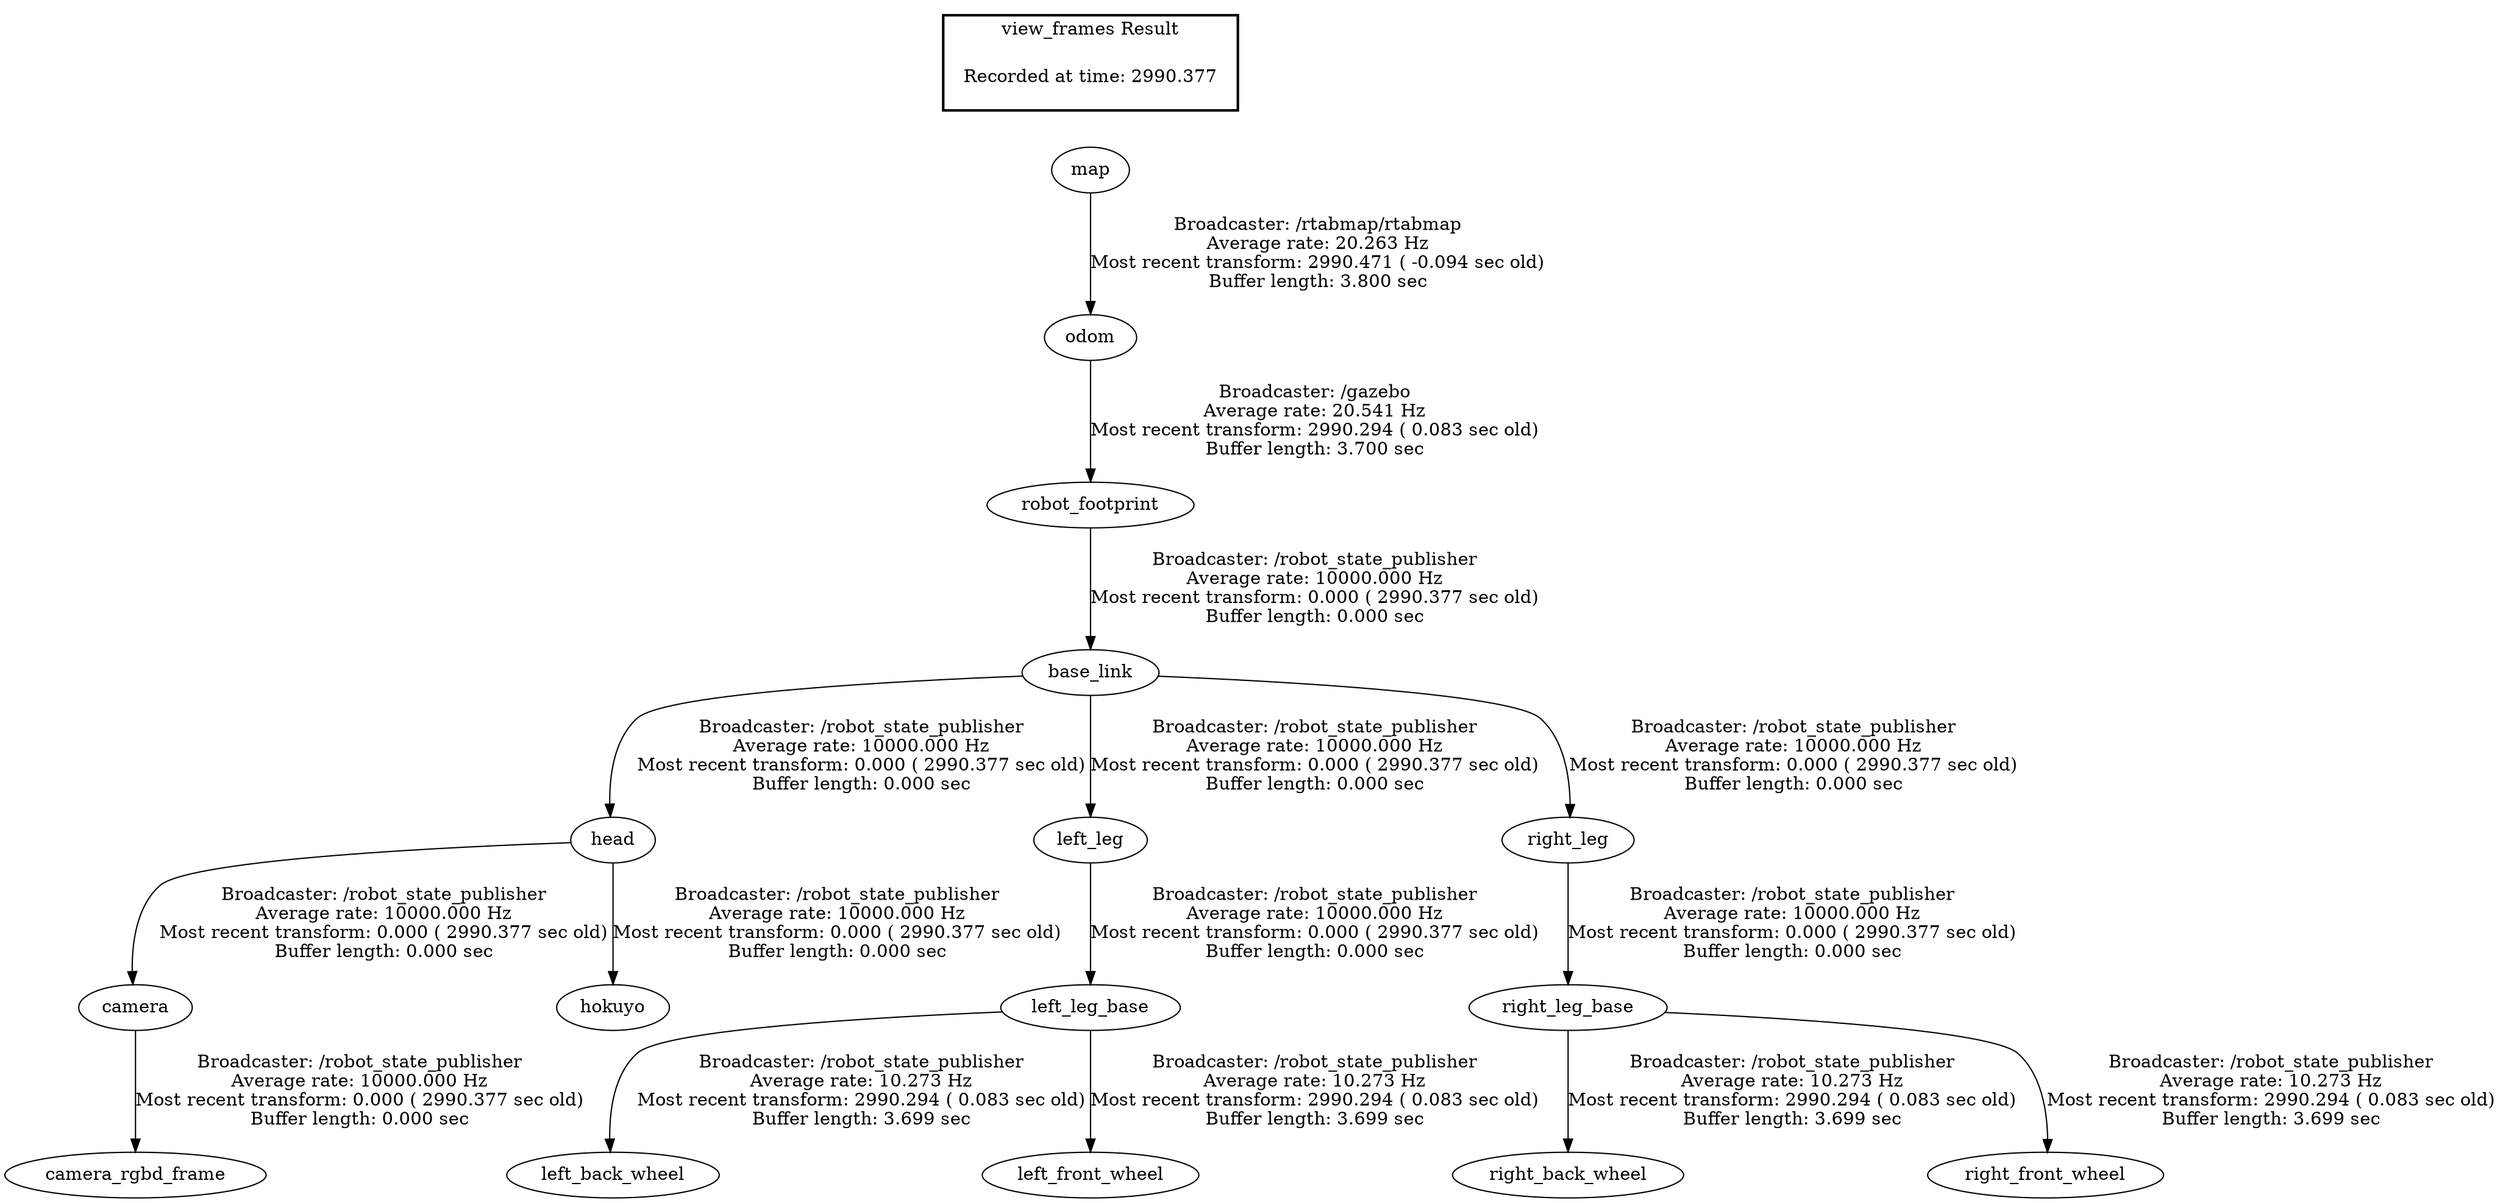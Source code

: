 digraph G {
"robot_footprint" -> "base_link"[label="Broadcaster: /robot_state_publisher\nAverage rate: 10000.000 Hz\nMost recent transform: 0.000 ( 2990.377 sec old)\nBuffer length: 0.000 sec\n"];
"odom" -> "robot_footprint"[label="Broadcaster: /gazebo\nAverage rate: 20.541 Hz\nMost recent transform: 2990.294 ( 0.083 sec old)\nBuffer length: 3.700 sec\n"];
"head" -> "camera"[label="Broadcaster: /robot_state_publisher\nAverage rate: 10000.000 Hz\nMost recent transform: 0.000 ( 2990.377 sec old)\nBuffer length: 0.000 sec\n"];
"base_link" -> "head"[label="Broadcaster: /robot_state_publisher\nAverage rate: 10000.000 Hz\nMost recent transform: 0.000 ( 2990.377 sec old)\nBuffer length: 0.000 sec\n"];
"camera" -> "camera_rgbd_frame"[label="Broadcaster: /robot_state_publisher\nAverage rate: 10000.000 Hz\nMost recent transform: 0.000 ( 2990.377 sec old)\nBuffer length: 0.000 sec\n"];
"head" -> "hokuyo"[label="Broadcaster: /robot_state_publisher\nAverage rate: 10000.000 Hz\nMost recent transform: 0.000 ( 2990.377 sec old)\nBuffer length: 0.000 sec\n"];
"left_leg" -> "left_leg_base"[label="Broadcaster: /robot_state_publisher\nAverage rate: 10000.000 Hz\nMost recent transform: 0.000 ( 2990.377 sec old)\nBuffer length: 0.000 sec\n"];
"base_link" -> "left_leg"[label="Broadcaster: /robot_state_publisher\nAverage rate: 10000.000 Hz\nMost recent transform: 0.000 ( 2990.377 sec old)\nBuffer length: 0.000 sec\n"];
"right_leg" -> "right_leg_base"[label="Broadcaster: /robot_state_publisher\nAverage rate: 10000.000 Hz\nMost recent transform: 0.000 ( 2990.377 sec old)\nBuffer length: 0.000 sec\n"];
"base_link" -> "right_leg"[label="Broadcaster: /robot_state_publisher\nAverage rate: 10000.000 Hz\nMost recent transform: 0.000 ( 2990.377 sec old)\nBuffer length: 0.000 sec\n"];
"map" -> "odom"[label="Broadcaster: /rtabmap/rtabmap\nAverage rate: 20.263 Hz\nMost recent transform: 2990.471 ( -0.094 sec old)\nBuffer length: 3.800 sec\n"];
"left_leg_base" -> "left_back_wheel"[label="Broadcaster: /robot_state_publisher\nAverage rate: 10.273 Hz\nMost recent transform: 2990.294 ( 0.083 sec old)\nBuffer length: 3.699 sec\n"];
"left_leg_base" -> "left_front_wheel"[label="Broadcaster: /robot_state_publisher\nAverage rate: 10.273 Hz\nMost recent transform: 2990.294 ( 0.083 sec old)\nBuffer length: 3.699 sec\n"];
"right_leg_base" -> "right_back_wheel"[label="Broadcaster: /robot_state_publisher\nAverage rate: 10.273 Hz\nMost recent transform: 2990.294 ( 0.083 sec old)\nBuffer length: 3.699 sec\n"];
"right_leg_base" -> "right_front_wheel"[label="Broadcaster: /robot_state_publisher\nAverage rate: 10.273 Hz\nMost recent transform: 2990.294 ( 0.083 sec old)\nBuffer length: 3.699 sec\n"];
edge [style=invis];
 subgraph cluster_legend { style=bold; color=black; label ="view_frames Result";
"Recorded at time: 2990.377"[ shape=plaintext ] ;
 }->"map";
}